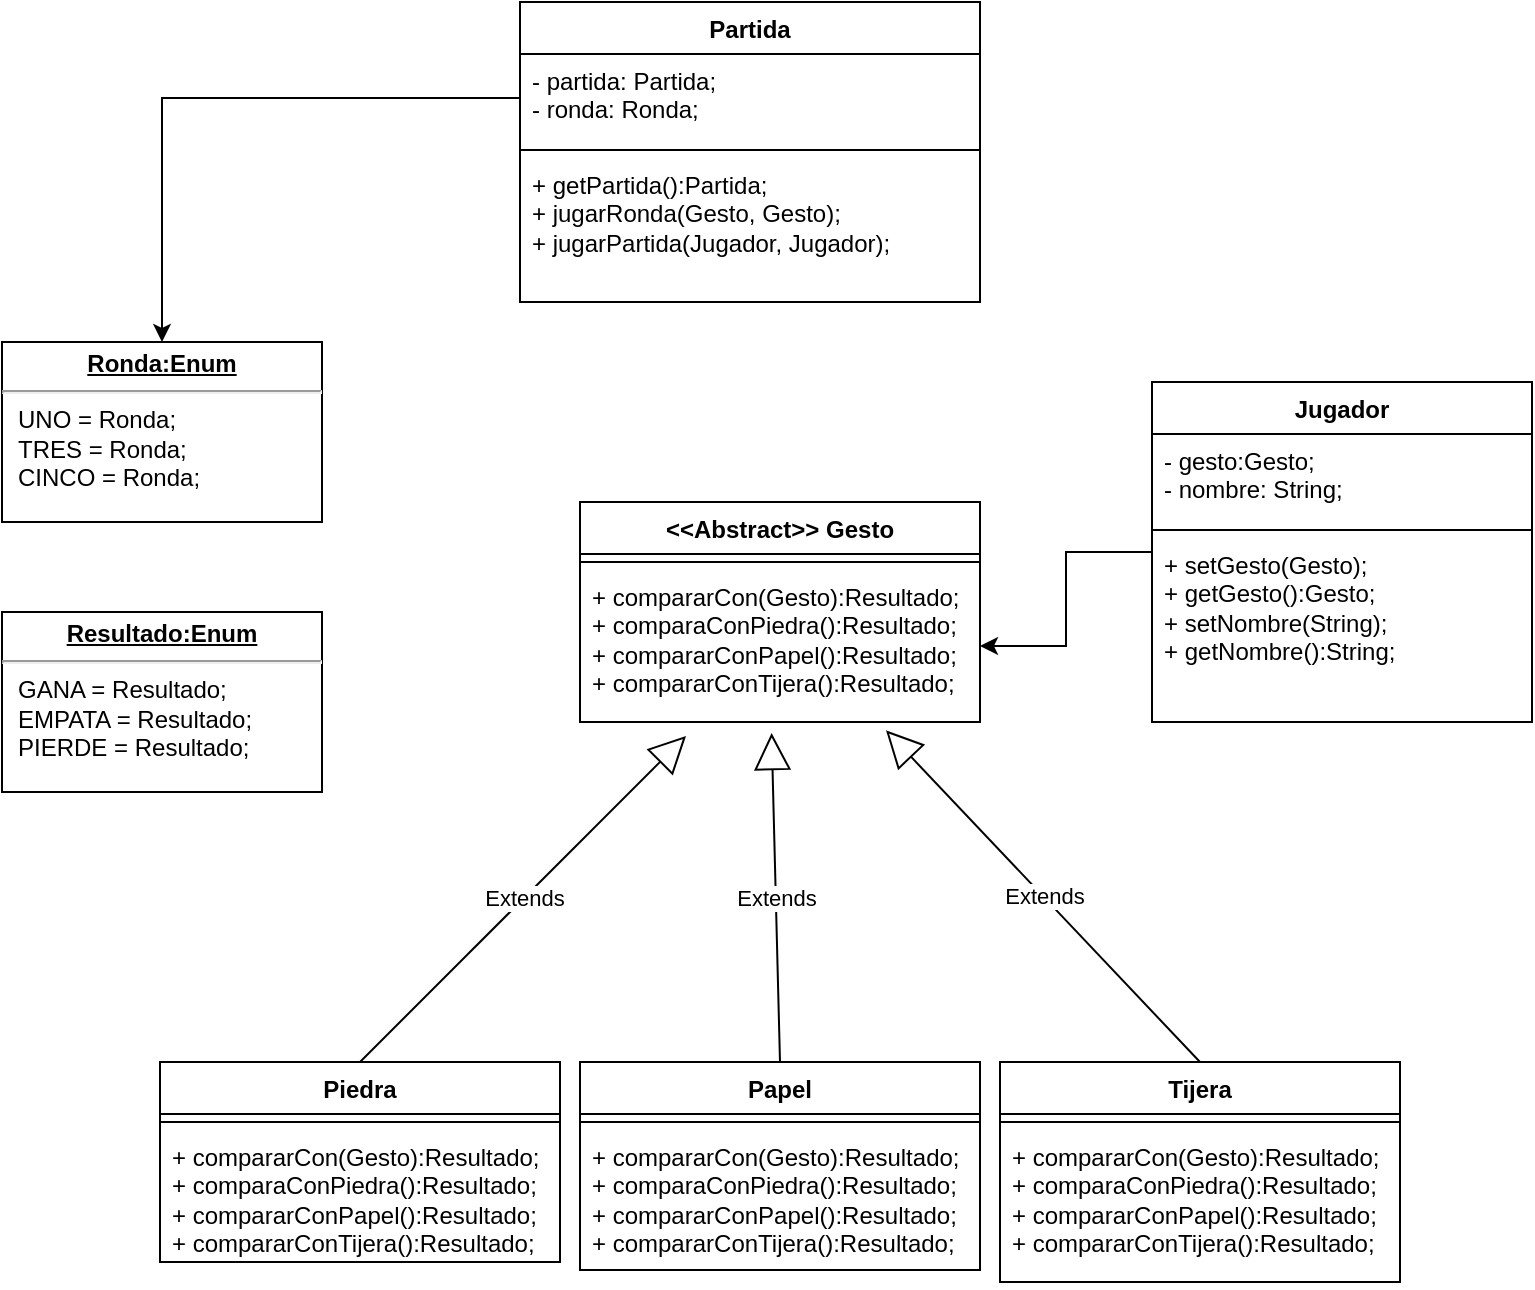 <mxfile version="23.1.7" type="github">
  <diagram name="Página-1" id="6ZA59qYh-u2Bi6PpkiDR">
    <mxGraphModel dx="926" dy="503" grid="1" gridSize="10" guides="1" tooltips="1" connect="1" arrows="1" fold="1" page="1" pageScale="1" pageWidth="827" pageHeight="1169" math="0" shadow="0">
      <root>
        <mxCell id="0" />
        <mxCell id="1" parent="0" />
        <mxCell id="NUT5D-bwoyeGpzMDlFoK-1" value="&amp;lt;&amp;lt;Abstract&amp;gt;&amp;gt; Gesto" style="swimlane;fontStyle=1;align=center;verticalAlign=top;childLayout=stackLayout;horizontal=1;startSize=26;horizontalStack=0;resizeParent=1;resizeParentMax=0;resizeLast=0;collapsible=1;marginBottom=0;whiteSpace=wrap;html=1;" parent="1" vertex="1">
          <mxGeometry x="314" y="530" width="200" height="110" as="geometry" />
        </mxCell>
        <mxCell id="NUT5D-bwoyeGpzMDlFoK-3" value="" style="line;strokeWidth=1;fillColor=none;align=left;verticalAlign=middle;spacingTop=-1;spacingLeft=3;spacingRight=3;rotatable=0;labelPosition=right;points=[];portConstraint=eastwest;strokeColor=inherit;" parent="NUT5D-bwoyeGpzMDlFoK-1" vertex="1">
          <mxGeometry y="26" width="200" height="8" as="geometry" />
        </mxCell>
        <mxCell id="NUT5D-bwoyeGpzMDlFoK-4" value="+ compararCon(Gesto):Resultado;&lt;br&gt;+ comparaConPiedra():Resultado;&lt;br&gt;+ compararConPapel():Resultado;&lt;br&gt;+ compararConTijera():Resultado;" style="text;strokeColor=none;fillColor=none;align=left;verticalAlign=top;spacingLeft=4;spacingRight=4;overflow=hidden;rotatable=0;points=[[0,0.5],[1,0.5]];portConstraint=eastwest;whiteSpace=wrap;html=1;" parent="NUT5D-bwoyeGpzMDlFoK-1" vertex="1">
          <mxGeometry y="34" width="200" height="76" as="geometry" />
        </mxCell>
        <mxCell id="NUT5D-bwoyeGpzMDlFoK-5" value="Piedra" style="swimlane;fontStyle=1;align=center;verticalAlign=top;childLayout=stackLayout;horizontal=1;startSize=26;horizontalStack=0;resizeParent=1;resizeParentMax=0;resizeLast=0;collapsible=1;marginBottom=0;whiteSpace=wrap;html=1;" parent="1" vertex="1">
          <mxGeometry x="104" y="810" width="200" height="100" as="geometry" />
        </mxCell>
        <mxCell id="NUT5D-bwoyeGpzMDlFoK-7" value="" style="line;strokeWidth=1;fillColor=none;align=left;verticalAlign=middle;spacingTop=-1;spacingLeft=3;spacingRight=3;rotatable=0;labelPosition=right;points=[];portConstraint=eastwest;strokeColor=inherit;" parent="NUT5D-bwoyeGpzMDlFoK-5" vertex="1">
          <mxGeometry y="26" width="200" height="8" as="geometry" />
        </mxCell>
        <mxCell id="NUT5D-bwoyeGpzMDlFoK-8" value="+ compararCon(Gesto):Resultado;&lt;br style=&quot;border-color: var(--border-color);&quot;&gt;+ comparaConPiedra():Resultado;&lt;br style=&quot;border-color: var(--border-color);&quot;&gt;+ compararConPapel():Resultado;&lt;br style=&quot;border-color: var(--border-color);&quot;&gt;+ compararConTijera():Resultado;" style="text;strokeColor=none;fillColor=none;align=left;verticalAlign=top;spacingLeft=4;spacingRight=4;overflow=hidden;rotatable=0;points=[[0,0.5],[1,0.5]];portConstraint=eastwest;whiteSpace=wrap;html=1;" parent="NUT5D-bwoyeGpzMDlFoK-5" vertex="1">
          <mxGeometry y="34" width="200" height="66" as="geometry" />
        </mxCell>
        <mxCell id="NUT5D-bwoyeGpzMDlFoK-9" value="Papel" style="swimlane;fontStyle=1;align=center;verticalAlign=top;childLayout=stackLayout;horizontal=1;startSize=26;horizontalStack=0;resizeParent=1;resizeParentMax=0;resizeLast=0;collapsible=1;marginBottom=0;whiteSpace=wrap;html=1;" parent="1" vertex="1">
          <mxGeometry x="314" y="810" width="200" height="104" as="geometry" />
        </mxCell>
        <mxCell id="NUT5D-bwoyeGpzMDlFoK-11" value="" style="line;strokeWidth=1;fillColor=none;align=left;verticalAlign=middle;spacingTop=-1;spacingLeft=3;spacingRight=3;rotatable=0;labelPosition=right;points=[];portConstraint=eastwest;strokeColor=inherit;" parent="NUT5D-bwoyeGpzMDlFoK-9" vertex="1">
          <mxGeometry y="26" width="200" height="8" as="geometry" />
        </mxCell>
        <mxCell id="NUT5D-bwoyeGpzMDlFoK-12" value="+ compararCon(Gesto):Resultado;&lt;br style=&quot;border-color: var(--border-color);&quot;&gt;+ comparaConPiedra():Resultado;&lt;br style=&quot;border-color: var(--border-color);&quot;&gt;+ compararConPapel():Resultado;&lt;br style=&quot;border-color: var(--border-color);&quot;&gt;+ compararConTijera():Resultado;" style="text;strokeColor=none;fillColor=none;align=left;verticalAlign=top;spacingLeft=4;spacingRight=4;overflow=hidden;rotatable=0;points=[[0,0.5],[1,0.5]];portConstraint=eastwest;whiteSpace=wrap;html=1;" parent="NUT5D-bwoyeGpzMDlFoK-9" vertex="1">
          <mxGeometry y="34" width="200" height="70" as="geometry" />
        </mxCell>
        <mxCell id="NUT5D-bwoyeGpzMDlFoK-13" value="Tijera" style="swimlane;fontStyle=1;align=center;verticalAlign=top;childLayout=stackLayout;horizontal=1;startSize=26;horizontalStack=0;resizeParent=1;resizeParentMax=0;resizeLast=0;collapsible=1;marginBottom=0;whiteSpace=wrap;html=1;" parent="1" vertex="1">
          <mxGeometry x="524" y="810" width="200" height="110" as="geometry" />
        </mxCell>
        <mxCell id="NUT5D-bwoyeGpzMDlFoK-15" value="" style="line;strokeWidth=1;fillColor=none;align=left;verticalAlign=middle;spacingTop=-1;spacingLeft=3;spacingRight=3;rotatable=0;labelPosition=right;points=[];portConstraint=eastwest;strokeColor=inherit;" parent="NUT5D-bwoyeGpzMDlFoK-13" vertex="1">
          <mxGeometry y="26" width="200" height="8" as="geometry" />
        </mxCell>
        <mxCell id="NUT5D-bwoyeGpzMDlFoK-16" value="+ compararCon(Gesto):Resultado;&lt;br style=&quot;border-color: var(--border-color);&quot;&gt;+ comparaConPiedra():Resultado;&lt;br style=&quot;border-color: var(--border-color);&quot;&gt;+ compararConPapel():Resultado;&lt;br style=&quot;border-color: var(--border-color);&quot;&gt;+ compararConTijera():Resultado;" style="text;strokeColor=none;fillColor=none;align=left;verticalAlign=top;spacingLeft=4;spacingRight=4;overflow=hidden;rotatable=0;points=[[0,0.5],[1,0.5]];portConstraint=eastwest;whiteSpace=wrap;html=1;" parent="NUT5D-bwoyeGpzMDlFoK-13" vertex="1">
          <mxGeometry y="34" width="200" height="76" as="geometry" />
        </mxCell>
        <mxCell id="NUT5D-bwoyeGpzMDlFoK-17" value="Partida" style="swimlane;fontStyle=1;align=center;verticalAlign=top;childLayout=stackLayout;horizontal=1;startSize=26;horizontalStack=0;resizeParent=1;resizeParentMax=0;resizeLast=0;collapsible=1;marginBottom=0;whiteSpace=wrap;html=1;" parent="1" vertex="1">
          <mxGeometry x="284" y="280" width="230" height="150" as="geometry" />
        </mxCell>
        <mxCell id="NUT5D-bwoyeGpzMDlFoK-18" value="- partida: Partida;&lt;br&gt;- ronda: Ronda;" style="text;strokeColor=none;fillColor=none;align=left;verticalAlign=top;spacingLeft=4;spacingRight=4;overflow=hidden;rotatable=0;points=[[0,0.5],[1,0.5]];portConstraint=eastwest;whiteSpace=wrap;html=1;" parent="NUT5D-bwoyeGpzMDlFoK-17" vertex="1">
          <mxGeometry y="26" width="230" height="44" as="geometry" />
        </mxCell>
        <mxCell id="NUT5D-bwoyeGpzMDlFoK-19" value="" style="line;strokeWidth=1;fillColor=none;align=left;verticalAlign=middle;spacingTop=-1;spacingLeft=3;spacingRight=3;rotatable=0;labelPosition=right;points=[];portConstraint=eastwest;strokeColor=inherit;" parent="NUT5D-bwoyeGpzMDlFoK-17" vertex="1">
          <mxGeometry y="70" width="230" height="8" as="geometry" />
        </mxCell>
        <mxCell id="NUT5D-bwoyeGpzMDlFoK-20" value="+ getPartida():Partida;&lt;br&gt;+ jugarRonda(Gesto, Gesto);&lt;br&gt;+ jugarPartida(Jugador, Jugador);" style="text;strokeColor=none;fillColor=none;align=left;verticalAlign=top;spacingLeft=4;spacingRight=4;overflow=hidden;rotatable=0;points=[[0,0.5],[1,0.5]];portConstraint=eastwest;whiteSpace=wrap;html=1;" parent="NUT5D-bwoyeGpzMDlFoK-17" vertex="1">
          <mxGeometry y="78" width="230" height="72" as="geometry" />
        </mxCell>
        <mxCell id="NUT5D-bwoyeGpzMDlFoK-25" value="Extends" style="endArrow=block;endSize=16;endFill=0;html=1;rounded=0;entryX=0.265;entryY=1.092;entryDx=0;entryDy=0;entryPerimeter=0;exitX=0.5;exitY=0;exitDx=0;exitDy=0;" parent="1" source="NUT5D-bwoyeGpzMDlFoK-5" target="NUT5D-bwoyeGpzMDlFoK-4" edge="1">
          <mxGeometry width="160" relative="1" as="geometry">
            <mxPoint x="244" y="700" as="sourcePoint" />
            <mxPoint x="404" y="700" as="targetPoint" />
          </mxGeometry>
        </mxCell>
        <mxCell id="NUT5D-bwoyeGpzMDlFoK-26" value="Extends" style="endArrow=block;endSize=16;endFill=0;html=1;rounded=0;entryX=0.479;entryY=1.073;entryDx=0;entryDy=0;entryPerimeter=0;exitX=0.5;exitY=0;exitDx=0;exitDy=0;" parent="1" source="NUT5D-bwoyeGpzMDlFoK-9" target="NUT5D-bwoyeGpzMDlFoK-4" edge="1">
          <mxGeometry width="160" relative="1" as="geometry">
            <mxPoint x="254" y="710" as="sourcePoint" />
            <mxPoint x="414" y="710" as="targetPoint" />
          </mxGeometry>
        </mxCell>
        <mxCell id="NUT5D-bwoyeGpzMDlFoK-27" value="Extends" style="endArrow=block;endSize=16;endFill=0;html=1;rounded=0;entryX=0.765;entryY=1.055;entryDx=0;entryDy=0;entryPerimeter=0;exitX=0.5;exitY=0;exitDx=0;exitDy=0;" parent="1" source="NUT5D-bwoyeGpzMDlFoK-13" target="NUT5D-bwoyeGpzMDlFoK-4" edge="1">
          <mxGeometry width="160" relative="1" as="geometry">
            <mxPoint x="264" y="720" as="sourcePoint" />
            <mxPoint x="424" y="720" as="targetPoint" />
          </mxGeometry>
        </mxCell>
        <mxCell id="JR43wPRDYDWxTDjAdFT2-5" style="edgeStyle=orthogonalEdgeStyle;rounded=0;orthogonalLoop=1;jettySize=auto;html=1;entryX=1;entryY=0.5;entryDx=0;entryDy=0;" edge="1" parent="1" source="NUT5D-bwoyeGpzMDlFoK-28" target="NUT5D-bwoyeGpzMDlFoK-4">
          <mxGeometry relative="1" as="geometry" />
        </mxCell>
        <mxCell id="NUT5D-bwoyeGpzMDlFoK-28" value="Jugador" style="swimlane;fontStyle=1;align=center;verticalAlign=top;childLayout=stackLayout;horizontal=1;startSize=26;horizontalStack=0;resizeParent=1;resizeParentMax=0;resizeLast=0;collapsible=1;marginBottom=0;whiteSpace=wrap;html=1;" parent="1" vertex="1">
          <mxGeometry x="600" y="470" width="190" height="170" as="geometry" />
        </mxCell>
        <mxCell id="NUT5D-bwoyeGpzMDlFoK-29" value="- gesto:Gesto;&lt;br&gt;- nombre: String;" style="text;strokeColor=none;fillColor=none;align=left;verticalAlign=top;spacingLeft=4;spacingRight=4;overflow=hidden;rotatable=0;points=[[0,0.5],[1,0.5]];portConstraint=eastwest;whiteSpace=wrap;html=1;" parent="NUT5D-bwoyeGpzMDlFoK-28" vertex="1">
          <mxGeometry y="26" width="190" height="44" as="geometry" />
        </mxCell>
        <mxCell id="NUT5D-bwoyeGpzMDlFoK-30" value="" style="line;strokeWidth=1;fillColor=none;align=left;verticalAlign=middle;spacingTop=-1;spacingLeft=3;spacingRight=3;rotatable=0;labelPosition=right;points=[];portConstraint=eastwest;strokeColor=inherit;" parent="NUT5D-bwoyeGpzMDlFoK-28" vertex="1">
          <mxGeometry y="70" width="190" height="8" as="geometry" />
        </mxCell>
        <mxCell id="NUT5D-bwoyeGpzMDlFoK-31" value="+ setGesto(Gesto);&lt;br&gt;+ getGesto():Gesto;&lt;br&gt;+ setNombre(String);&lt;br&gt;+ getNombre():String;" style="text;strokeColor=none;fillColor=none;align=left;verticalAlign=top;spacingLeft=4;spacingRight=4;overflow=hidden;rotatable=0;points=[[0,0.5],[1,0.5]];portConstraint=eastwest;whiteSpace=wrap;html=1;" parent="NUT5D-bwoyeGpzMDlFoK-28" vertex="1">
          <mxGeometry y="78" width="190" height="92" as="geometry" />
        </mxCell>
        <mxCell id="JR43wPRDYDWxTDjAdFT2-1" value="&lt;p style=&quot;margin:0px;margin-top:4px;text-align:center;text-decoration:underline;&quot;&gt;&lt;b&gt;Ronda:Enum&lt;/b&gt;&lt;/p&gt;&lt;hr&gt;&lt;p style=&quot;margin:0px;margin-left:8px;&quot;&gt;UNO = Ronda;&lt;br&gt;TRES = Ronda;&lt;br&gt;CINCO = Ronda;&lt;/p&gt;" style="verticalAlign=top;align=left;overflow=fill;html=1;whiteSpace=wrap;" vertex="1" parent="1">
          <mxGeometry x="25" y="450" width="160" height="90" as="geometry" />
        </mxCell>
        <mxCell id="JR43wPRDYDWxTDjAdFT2-2" value="&lt;p style=&quot;margin:0px;margin-top:4px;text-align:center;text-decoration:underline;&quot;&gt;&lt;b&gt;Resultado:Enum&lt;/b&gt;&lt;/p&gt;&lt;hr&gt;&lt;p style=&quot;margin:0px;margin-left:8px;&quot;&gt;GANA = Resultado;&lt;br&gt;EMPATA = Resultado;&lt;br&gt;PIERDE = Resultado;&lt;/p&gt;" style="verticalAlign=top;align=left;overflow=fill;html=1;whiteSpace=wrap;" vertex="1" parent="1">
          <mxGeometry x="25" y="585" width="160" height="90" as="geometry" />
        </mxCell>
        <mxCell id="JR43wPRDYDWxTDjAdFT2-4" style="edgeStyle=orthogonalEdgeStyle;rounded=0;orthogonalLoop=1;jettySize=auto;html=1;entryX=0.5;entryY=0;entryDx=0;entryDy=0;exitX=0;exitY=0.5;exitDx=0;exitDy=0;" edge="1" parent="1" source="NUT5D-bwoyeGpzMDlFoK-18" target="JR43wPRDYDWxTDjAdFT2-1">
          <mxGeometry relative="1" as="geometry">
            <Array as="points">
              <mxPoint x="105" y="328" />
            </Array>
          </mxGeometry>
        </mxCell>
      </root>
    </mxGraphModel>
  </diagram>
</mxfile>
